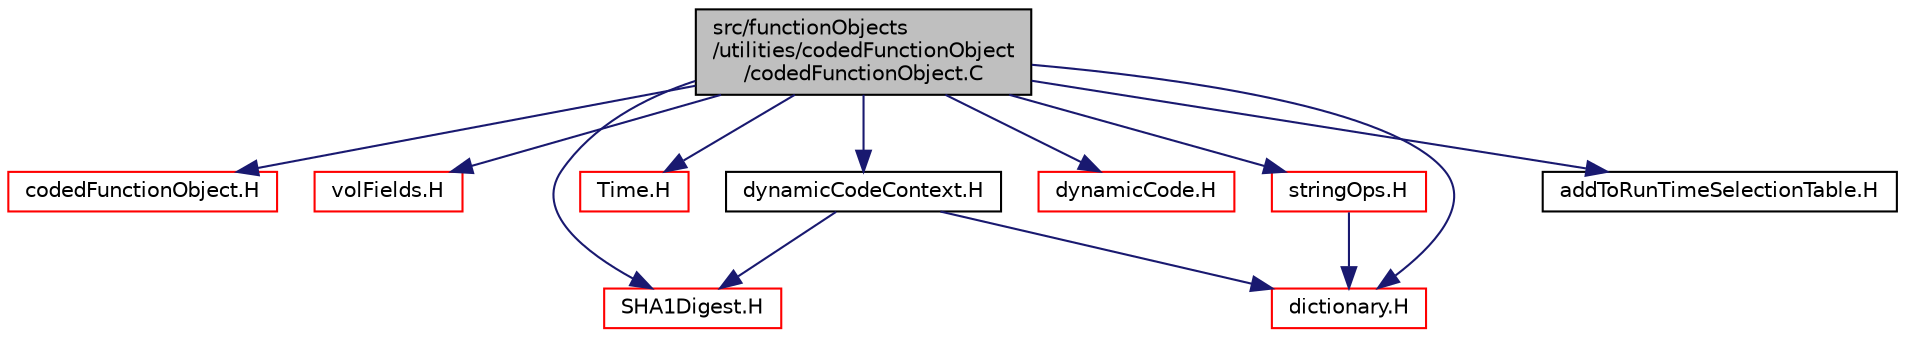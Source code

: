 digraph "src/functionObjects/utilities/codedFunctionObject/codedFunctionObject.C"
{
  bgcolor="transparent";
  edge [fontname="Helvetica",fontsize="10",labelfontname="Helvetica",labelfontsize="10"];
  node [fontname="Helvetica",fontsize="10",shape=record];
  Node0 [label="src/functionObjects\l/utilities/codedFunctionObject\l/codedFunctionObject.C",height=0.2,width=0.4,color="black", fillcolor="grey75", style="filled", fontcolor="black"];
  Node0 -> Node1 [color="midnightblue",fontsize="10",style="solid",fontname="Helvetica"];
  Node1 [label="codedFunctionObject.H",height=0.2,width=0.4,color="red",URL="$a04946.html"];
  Node0 -> Node89 [color="midnightblue",fontsize="10",style="solid",fontname="Helvetica"];
  Node89 [label="volFields.H",height=0.2,width=0.4,color="red",URL="$a02912.html"];
  Node0 -> Node70 [color="midnightblue",fontsize="10",style="solid",fontname="Helvetica"];
  Node70 [label="dictionary.H",height=0.2,width=0.4,color="red",URL="$a09506.html"];
  Node0 -> Node320 [color="midnightblue",fontsize="10",style="solid",fontname="Helvetica"];
  Node320 [label="Time.H",height=0.2,width=0.4,color="red",URL="$a10025.html"];
  Node0 -> Node334 [color="midnightblue",fontsize="10",style="solid",fontname="Helvetica"];
  Node334 [label="SHA1Digest.H",height=0.2,width=0.4,color="red",URL="$a13109.html"];
  Node0 -> Node339 [color="midnightblue",fontsize="10",style="solid",fontname="Helvetica"];
  Node339 [label="dynamicCode.H",height=0.2,width=0.4,color="red",URL="$a09617.html"];
  Node0 -> Node340 [color="midnightblue",fontsize="10",style="solid",fontname="Helvetica"];
  Node340 [label="dynamicCodeContext.H",height=0.2,width=0.4,color="black",URL="$a09623.html"];
  Node340 -> Node70 [color="midnightblue",fontsize="10",style="solid",fontname="Helvetica"];
  Node340 -> Node334 [color="midnightblue",fontsize="10",style="solid",fontname="Helvetica"];
  Node0 -> Node341 [color="midnightblue",fontsize="10",style="solid",fontname="Helvetica"];
  Node341 [label="stringOps.H",height=0.2,width=0.4,color="red",URL="$a13508.html"];
  Node341 -> Node70 [color="midnightblue",fontsize="10",style="solid",fontname="Helvetica"];
  Node0 -> Node342 [color="midnightblue",fontsize="10",style="solid",fontname="Helvetica"];
  Node342 [label="addToRunTimeSelectionTable.H",height=0.2,width=0.4,color="black",URL="$a09989.html",tooltip="Macros for easy insertion into run-time selection tables. "];
}
